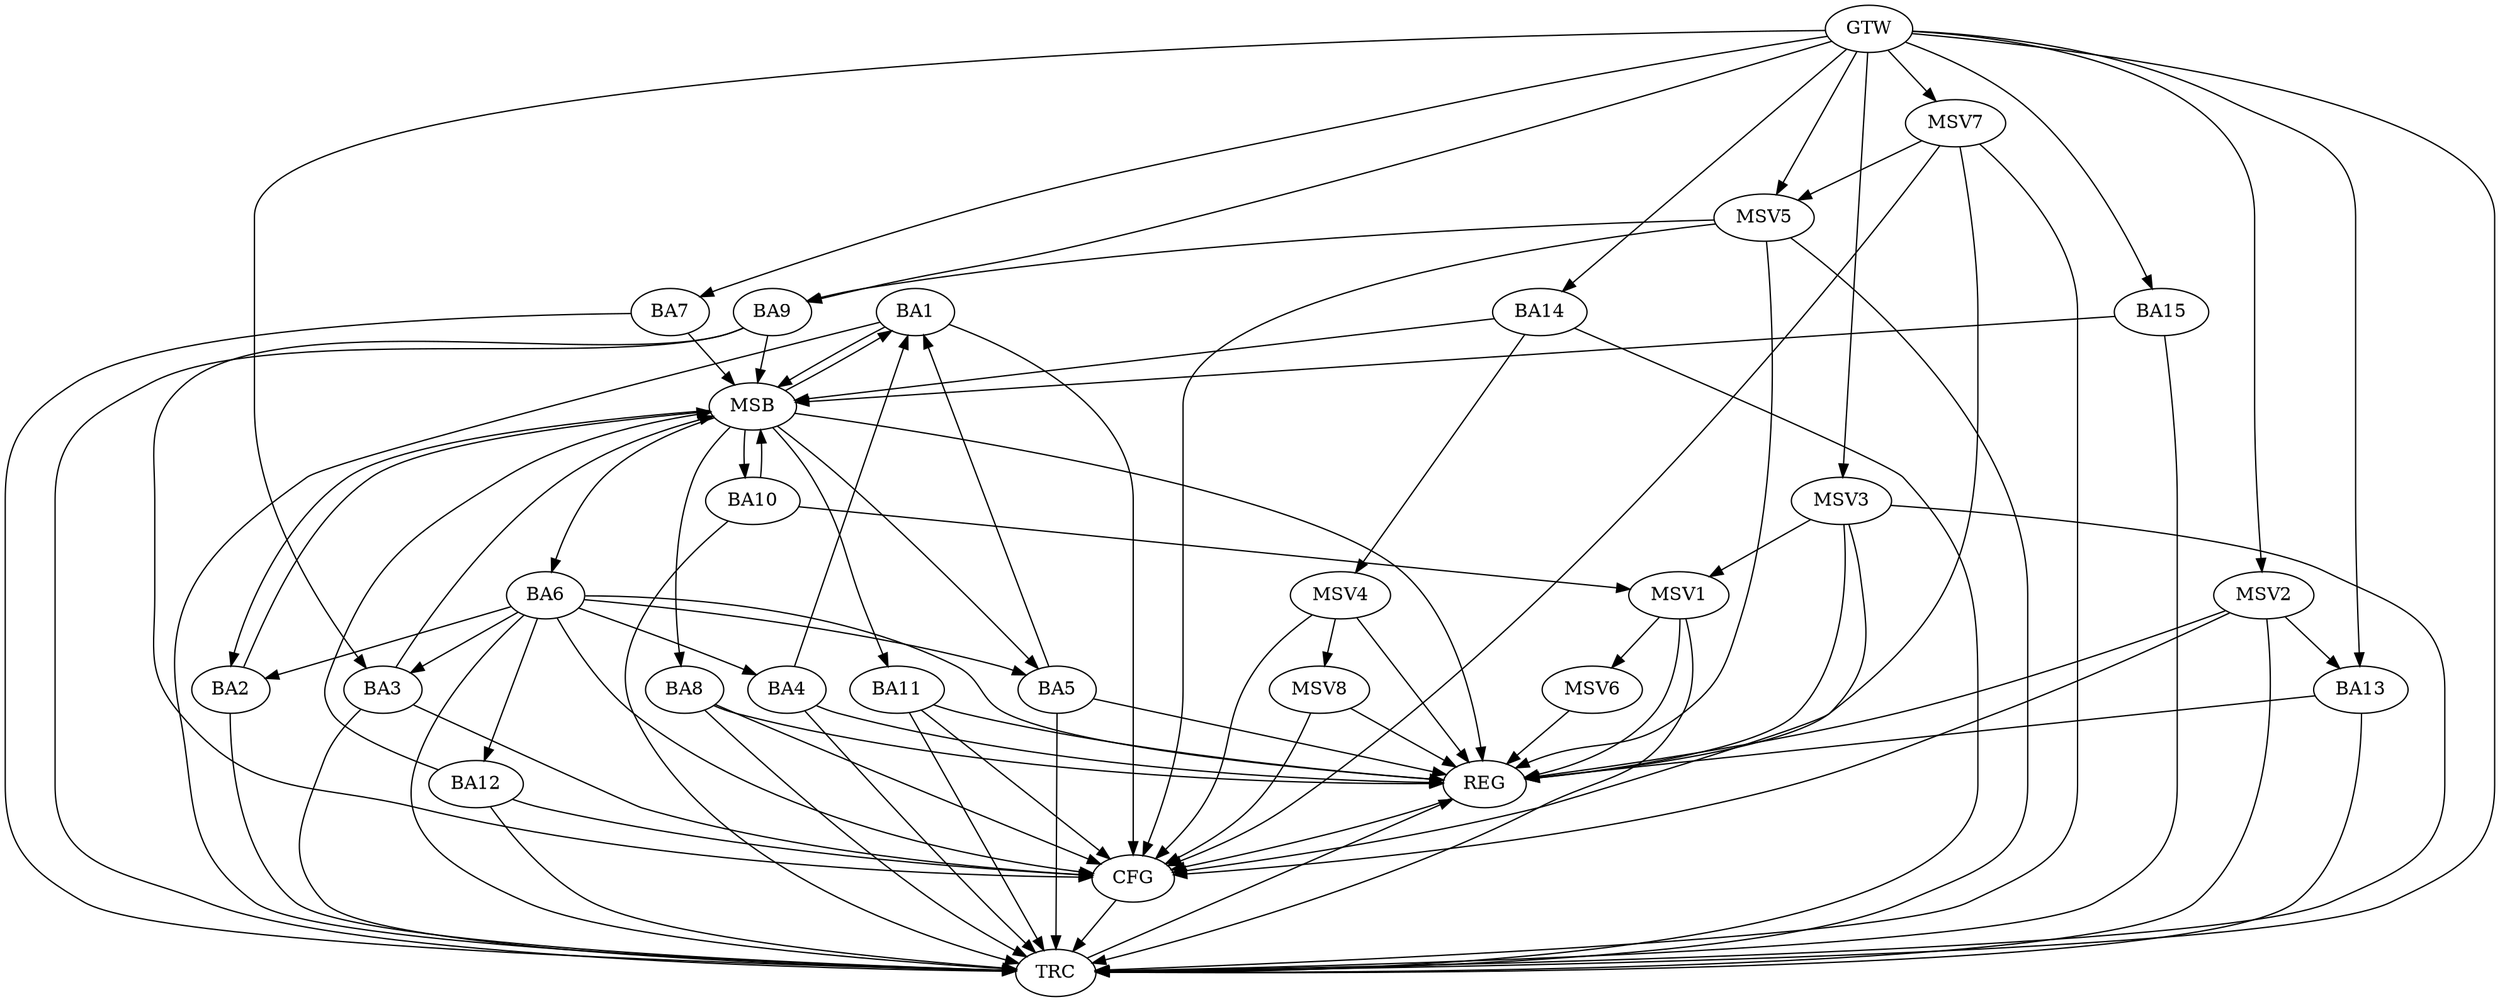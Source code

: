 strict digraph G {
  BA1 [ label="BA1" ];
  BA2 [ label="BA2" ];
  BA3 [ label="BA3" ];
  BA4 [ label="BA4" ];
  BA5 [ label="BA5" ];
  BA6 [ label="BA6" ];
  BA7 [ label="BA7" ];
  BA8 [ label="BA8" ];
  BA9 [ label="BA9" ];
  BA10 [ label="BA10" ];
  BA11 [ label="BA11" ];
  BA12 [ label="BA12" ];
  BA13 [ label="BA13" ];
  BA14 [ label="BA14" ];
  BA15 [ label="BA15" ];
  GTW [ label="GTW" ];
  REG [ label="REG" ];
  MSB [ label="MSB" ];
  CFG [ label="CFG" ];
  TRC [ label="TRC" ];
  MSV1 [ label="MSV1" ];
  MSV2 [ label="MSV2" ];
  MSV3 [ label="MSV3" ];
  MSV4 [ label="MSV4" ];
  MSV5 [ label="MSV5" ];
  MSV6 [ label="MSV6" ];
  MSV7 [ label="MSV7" ];
  MSV8 [ label="MSV8" ];
  BA4 -> BA1;
  BA5 -> BA1;
  BA6 -> BA5;
  GTW -> BA3;
  GTW -> BA7;
  GTW -> BA9;
  GTW -> BA13;
  GTW -> BA14;
  GTW -> BA15;
  BA4 -> REG;
  BA5 -> REG;
  BA6 -> REG;
  BA8 -> REG;
  BA11 -> REG;
  BA13 -> REG;
  BA1 -> MSB;
  MSB -> BA2;
  MSB -> REG;
  BA2 -> MSB;
  MSB -> BA1;
  BA3 -> MSB;
  BA7 -> MSB;
  MSB -> BA5;
  BA9 -> MSB;
  MSB -> BA8;
  BA10 -> MSB;
  BA12 -> MSB;
  MSB -> BA10;
  BA14 -> MSB;
  MSB -> BA11;
  BA15 -> MSB;
  MSB -> BA6;
  BA6 -> CFG;
  BA8 -> CFG;
  BA9 -> CFG;
  BA11 -> CFG;
  BA3 -> CFG;
  BA1 -> CFG;
  BA12 -> CFG;
  REG -> CFG;
  BA1 -> TRC;
  BA2 -> TRC;
  BA3 -> TRC;
  BA4 -> TRC;
  BA5 -> TRC;
  BA6 -> TRC;
  BA7 -> TRC;
  BA8 -> TRC;
  BA9 -> TRC;
  BA10 -> TRC;
  BA11 -> TRC;
  BA12 -> TRC;
  BA13 -> TRC;
  BA14 -> TRC;
  BA15 -> TRC;
  GTW -> TRC;
  CFG -> TRC;
  TRC -> REG;
  BA6 -> BA4;
  BA6 -> BA2;
  BA6 -> BA3;
  BA6 -> BA12;
  BA10 -> MSV1;
  MSV1 -> REG;
  MSV1 -> TRC;
  MSV2 -> BA13;
  GTW -> MSV2;
  MSV2 -> REG;
  MSV2 -> TRC;
  MSV2 -> CFG;
  MSV3 -> MSV1;
  GTW -> MSV3;
  MSV3 -> REG;
  MSV3 -> TRC;
  MSV3 -> CFG;
  BA14 -> MSV4;
  MSV4 -> REG;
  MSV4 -> CFG;
  MSV5 -> BA9;
  GTW -> MSV5;
  MSV5 -> REG;
  MSV5 -> TRC;
  MSV5 -> CFG;
  MSV1 -> MSV6;
  MSV6 -> REG;
  MSV7 -> MSV5;
  GTW -> MSV7;
  MSV7 -> REG;
  MSV7 -> TRC;
  MSV7 -> CFG;
  MSV4 -> MSV8;
  MSV8 -> REG;
  MSV8 -> CFG;
}
